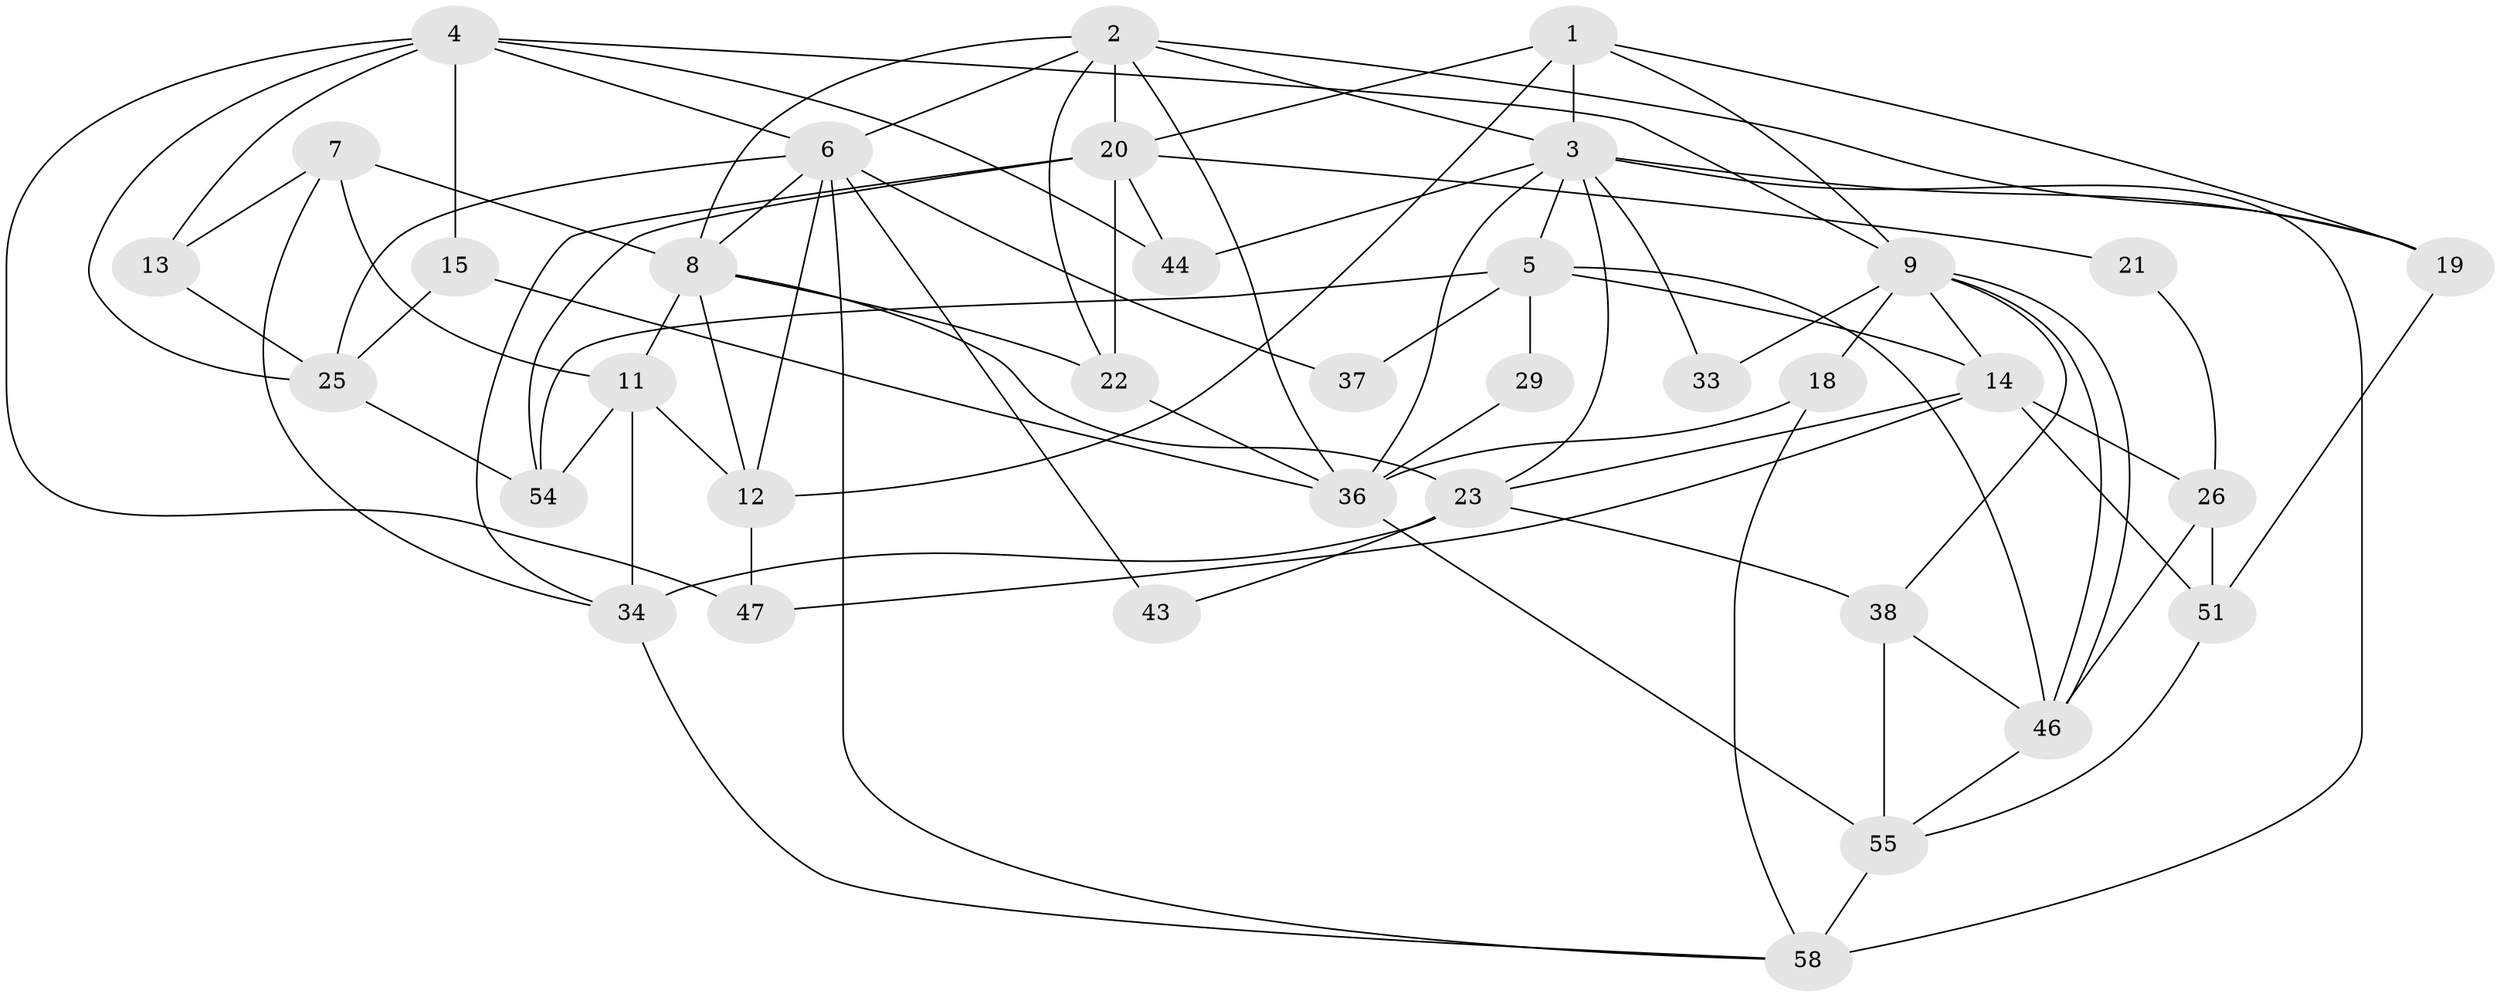// Generated by graph-tools (version 1.1) at 2025/23/03/03/25 07:23:56]
// undirected, 36 vertices, 86 edges
graph export_dot {
graph [start="1"]
  node [color=gray90,style=filled];
  1 [super="+10"];
  2 [super="+35"];
  3 [super="+48"];
  4 [super="+57"];
  5 [super="+31"];
  6 [super="+49"];
  7 [super="+42"];
  8 [super="+24"];
  9 [super="+16"];
  11 [super="+30"];
  12 [super="+17"];
  13;
  14 [super="+40"];
  15;
  18 [super="+45"];
  19 [super="+27"];
  20 [super="+56"];
  21;
  22 [super="+41"];
  23 [super="+53"];
  25 [super="+39"];
  26 [super="+28"];
  29 [super="+32"];
  33;
  34 [super="+50"];
  36 [super="+52"];
  37;
  38;
  43;
  44;
  46 [super="+59"];
  47;
  51;
  54;
  55;
  58 [super="+60"];
  1 -- 3;
  1 -- 9;
  1 -- 12;
  1 -- 19;
  1 -- 20;
  2 -- 20;
  2 -- 6;
  2 -- 22;
  2 -- 36;
  2 -- 19;
  2 -- 8;
  2 -- 3;
  3 -- 44 [weight=2];
  3 -- 58 [weight=2];
  3 -- 36;
  3 -- 33;
  3 -- 5;
  3 -- 23;
  3 -- 19;
  4 -- 15;
  4 -- 44;
  4 -- 6;
  4 -- 9;
  4 -- 13;
  4 -- 25;
  4 -- 47;
  5 -- 14;
  5 -- 29;
  5 -- 54 [weight=2];
  5 -- 46;
  5 -- 37;
  6 -- 37;
  6 -- 43;
  6 -- 12;
  6 -- 25;
  6 -- 8;
  6 -- 58;
  7 -- 13;
  7 -- 34;
  7 -- 8;
  7 -- 11;
  8 -- 23;
  8 -- 12;
  8 -- 22;
  8 -- 11;
  9 -- 46;
  9 -- 46;
  9 -- 33;
  9 -- 18;
  9 -- 38;
  9 -- 14;
  11 -- 54;
  11 -- 34;
  11 -- 12;
  12 -- 47;
  13 -- 25;
  14 -- 26;
  14 -- 51;
  14 -- 23;
  14 -- 47;
  15 -- 36;
  15 -- 25;
  18 -- 58;
  18 -- 36;
  19 -- 51;
  20 -- 34 [weight=2];
  20 -- 21;
  20 -- 54;
  20 -- 44;
  20 -- 22;
  21 -- 26;
  22 -- 36;
  23 -- 34 [weight=2];
  23 -- 38;
  23 -- 43;
  25 -- 54;
  26 -- 51;
  26 -- 46 [weight=2];
  29 -- 36;
  34 -- 58;
  36 -- 55;
  38 -- 55;
  38 -- 46;
  46 -- 55;
  51 -- 55;
  55 -- 58;
}
